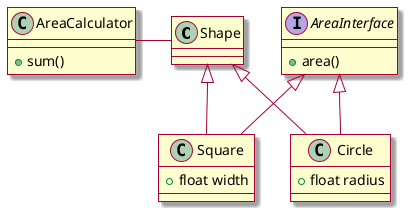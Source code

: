 @startuml
skin rose
class Shape

class Square {
  +float width
}

class Circle {
  +float radius
}

class AreaCalculator {
  +sum()
}

interface AreaInterface {
  +area()
}

Square -up-|> Shape
Circle -up-|> Shape
Square -up-|> AreaInterface
Circle -up-|> AreaInterface
AreaCalculator -right- Shape
@enduml
